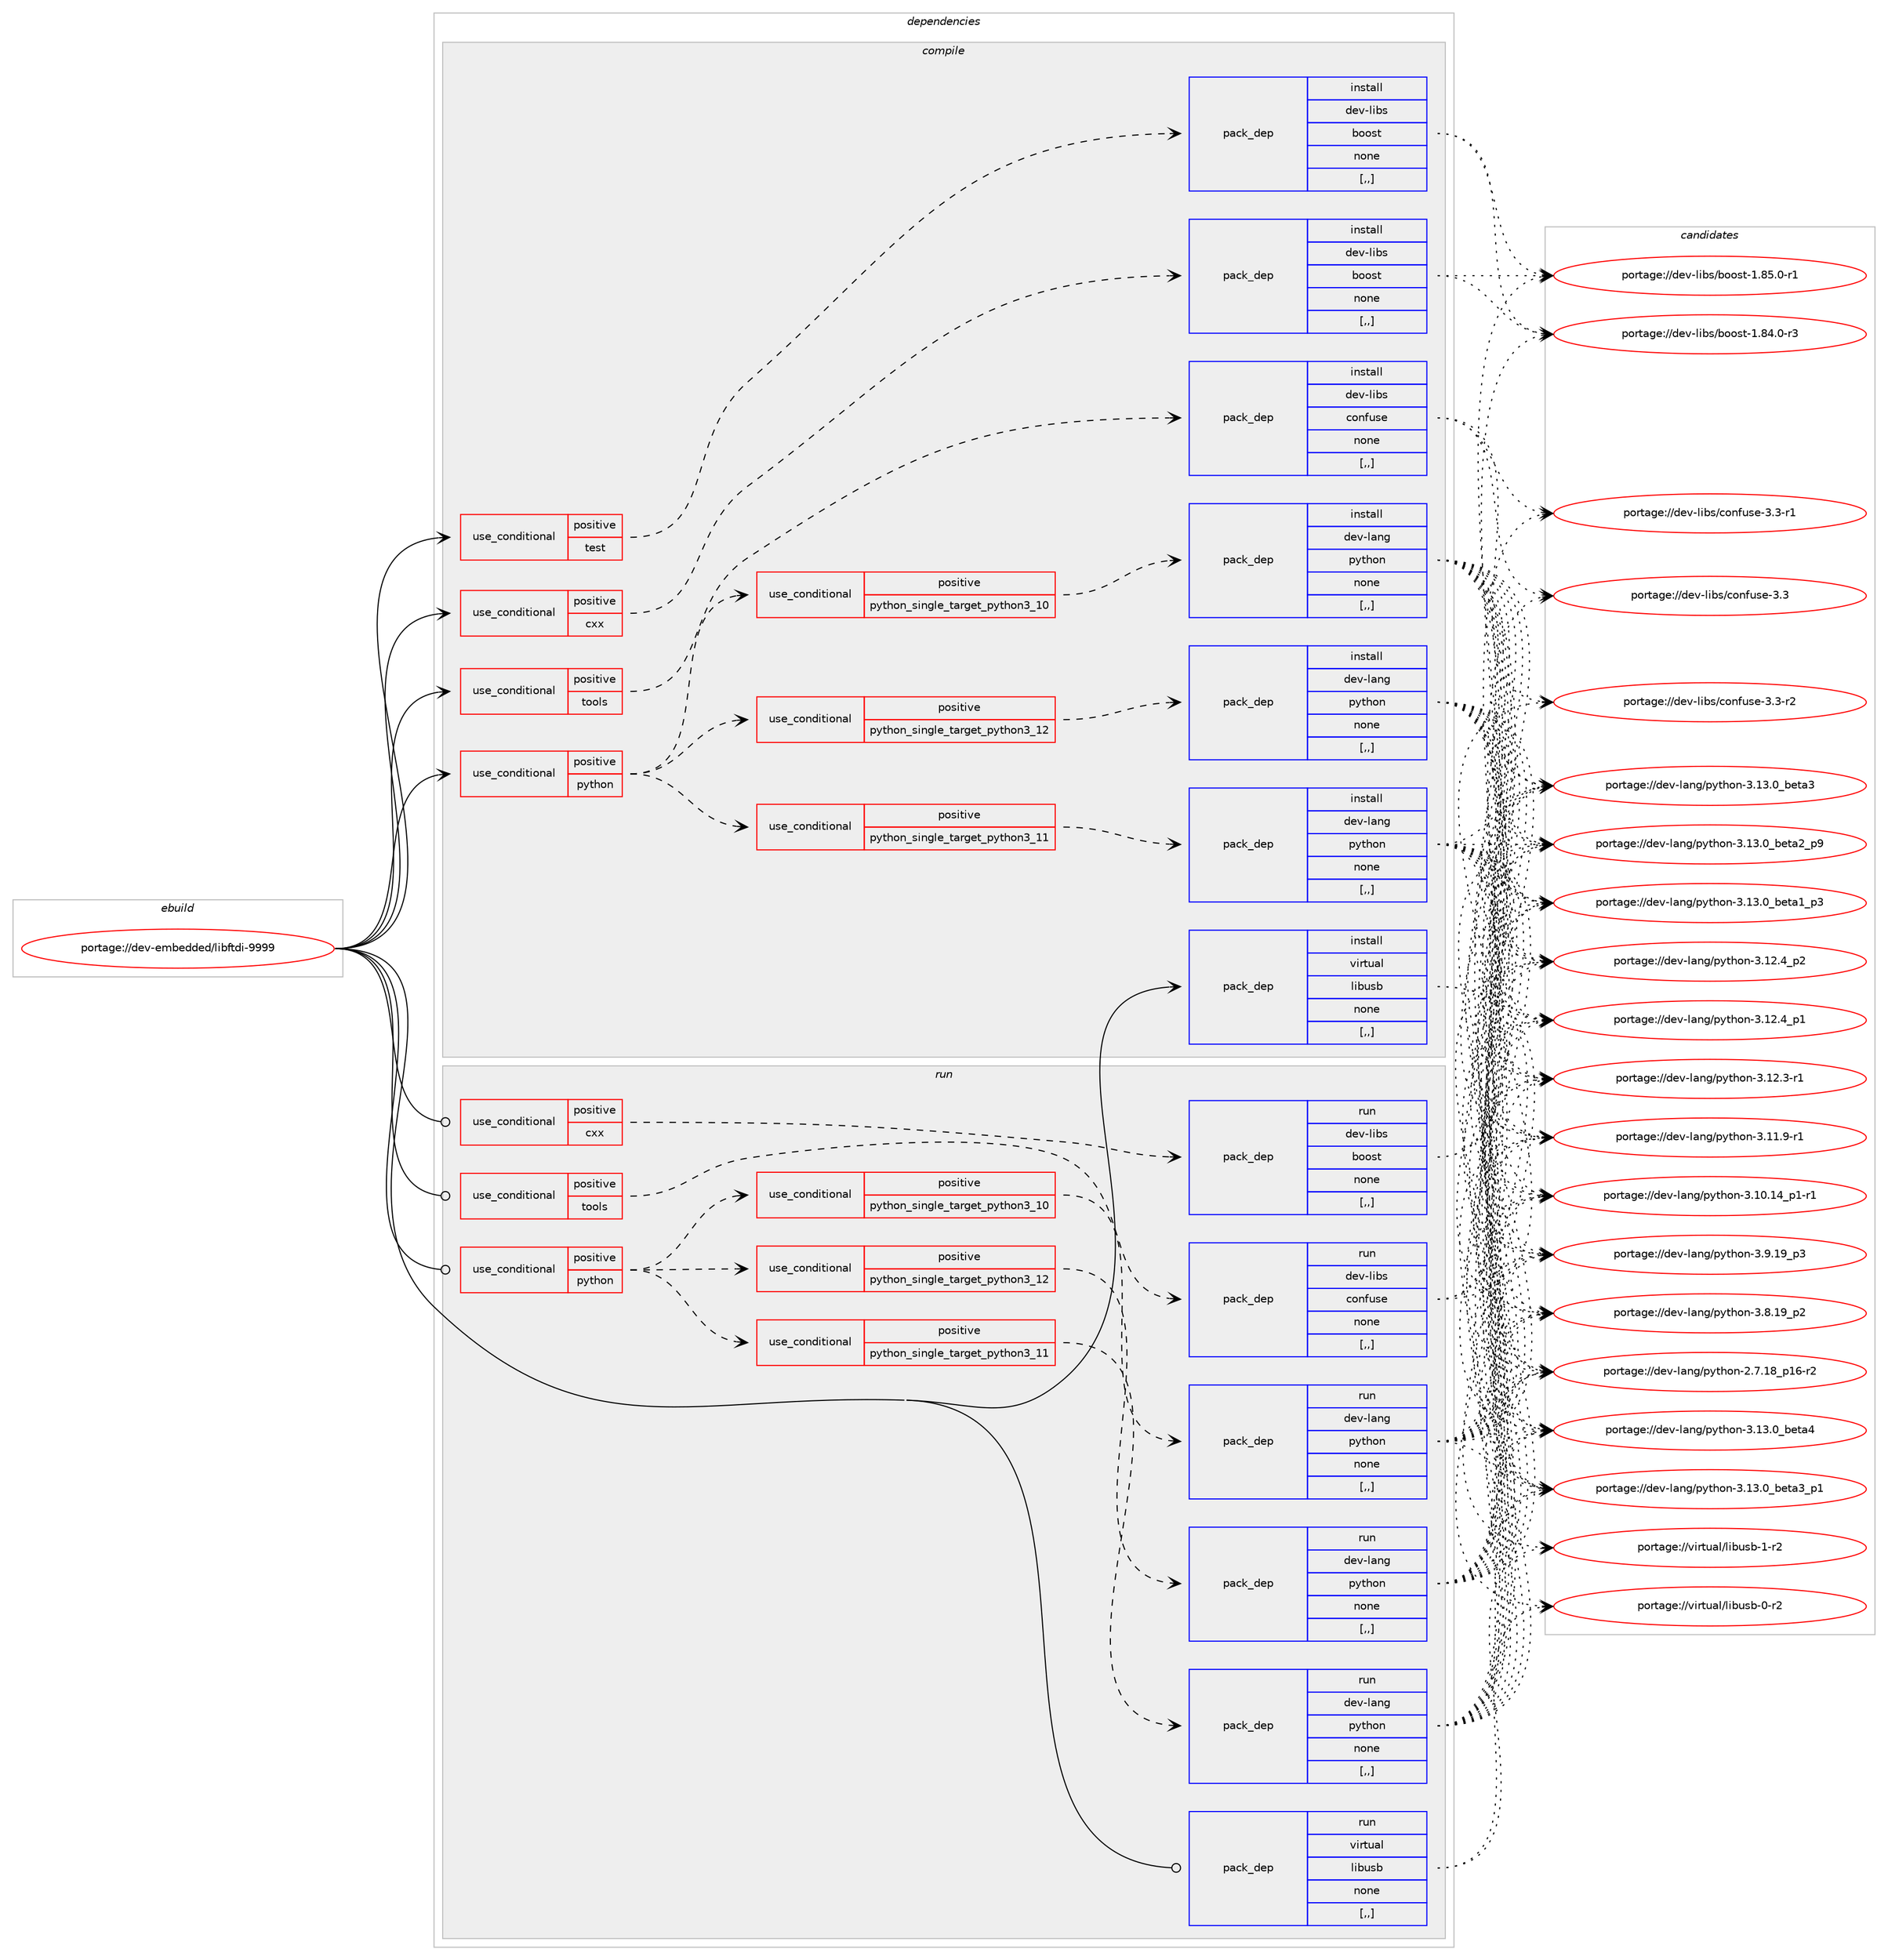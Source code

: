 digraph prolog {

# *************
# Graph options
# *************

newrank=true;
concentrate=true;
compound=true;
graph [rankdir=LR,fontname=Helvetica,fontsize=10,ranksep=1.5];#, ranksep=2.5, nodesep=0.2];
edge  [arrowhead=vee];
node  [fontname=Helvetica,fontsize=10];

# **********
# The ebuild
# **********

subgraph cluster_leftcol {
color=gray;
label=<<i>ebuild</i>>;
id [label="portage://dev-embedded/libftdi-9999", color=red, width=4, href="../dev-embedded/libftdi-9999.svg"];
}

# ****************
# The dependencies
# ****************

subgraph cluster_midcol {
color=gray;
label=<<i>dependencies</i>>;
subgraph cluster_compile {
fillcolor="#eeeeee";
style=filled;
label=<<i>compile</i>>;
subgraph cond19440 {
dependency73484 [label=<<TABLE BORDER="0" CELLBORDER="1" CELLSPACING="0" CELLPADDING="4"><TR><TD ROWSPAN="3" CELLPADDING="10">use_conditional</TD></TR><TR><TD>positive</TD></TR><TR><TD>cxx</TD></TR></TABLE>>, shape=none, color=red];
subgraph pack53091 {
dependency73485 [label=<<TABLE BORDER="0" CELLBORDER="1" CELLSPACING="0" CELLPADDING="4" WIDTH="220"><TR><TD ROWSPAN="6" CELLPADDING="30">pack_dep</TD></TR><TR><TD WIDTH="110">install</TD></TR><TR><TD>dev-libs</TD></TR><TR><TD>boost</TD></TR><TR><TD>none</TD></TR><TR><TD>[,,]</TD></TR></TABLE>>, shape=none, color=blue];
}
dependency73484:e -> dependency73485:w [weight=20,style="dashed",arrowhead="vee"];
}
id:e -> dependency73484:w [weight=20,style="solid",arrowhead="vee"];
subgraph cond19441 {
dependency73486 [label=<<TABLE BORDER="0" CELLBORDER="1" CELLSPACING="0" CELLPADDING="4"><TR><TD ROWSPAN="3" CELLPADDING="10">use_conditional</TD></TR><TR><TD>positive</TD></TR><TR><TD>python</TD></TR></TABLE>>, shape=none, color=red];
subgraph cond19442 {
dependency73487 [label=<<TABLE BORDER="0" CELLBORDER="1" CELLSPACING="0" CELLPADDING="4"><TR><TD ROWSPAN="3" CELLPADDING="10">use_conditional</TD></TR><TR><TD>positive</TD></TR><TR><TD>python_single_target_python3_10</TD></TR></TABLE>>, shape=none, color=red];
subgraph pack53092 {
dependency73488 [label=<<TABLE BORDER="0" CELLBORDER="1" CELLSPACING="0" CELLPADDING="4" WIDTH="220"><TR><TD ROWSPAN="6" CELLPADDING="30">pack_dep</TD></TR><TR><TD WIDTH="110">install</TD></TR><TR><TD>dev-lang</TD></TR><TR><TD>python</TD></TR><TR><TD>none</TD></TR><TR><TD>[,,]</TD></TR></TABLE>>, shape=none, color=blue];
}
dependency73487:e -> dependency73488:w [weight=20,style="dashed",arrowhead="vee"];
}
dependency73486:e -> dependency73487:w [weight=20,style="dashed",arrowhead="vee"];
subgraph cond19443 {
dependency73489 [label=<<TABLE BORDER="0" CELLBORDER="1" CELLSPACING="0" CELLPADDING="4"><TR><TD ROWSPAN="3" CELLPADDING="10">use_conditional</TD></TR><TR><TD>positive</TD></TR><TR><TD>python_single_target_python3_11</TD></TR></TABLE>>, shape=none, color=red];
subgraph pack53093 {
dependency73490 [label=<<TABLE BORDER="0" CELLBORDER="1" CELLSPACING="0" CELLPADDING="4" WIDTH="220"><TR><TD ROWSPAN="6" CELLPADDING="30">pack_dep</TD></TR><TR><TD WIDTH="110">install</TD></TR><TR><TD>dev-lang</TD></TR><TR><TD>python</TD></TR><TR><TD>none</TD></TR><TR><TD>[,,]</TD></TR></TABLE>>, shape=none, color=blue];
}
dependency73489:e -> dependency73490:w [weight=20,style="dashed",arrowhead="vee"];
}
dependency73486:e -> dependency73489:w [weight=20,style="dashed",arrowhead="vee"];
subgraph cond19444 {
dependency73491 [label=<<TABLE BORDER="0" CELLBORDER="1" CELLSPACING="0" CELLPADDING="4"><TR><TD ROWSPAN="3" CELLPADDING="10">use_conditional</TD></TR><TR><TD>positive</TD></TR><TR><TD>python_single_target_python3_12</TD></TR></TABLE>>, shape=none, color=red];
subgraph pack53094 {
dependency73492 [label=<<TABLE BORDER="0" CELLBORDER="1" CELLSPACING="0" CELLPADDING="4" WIDTH="220"><TR><TD ROWSPAN="6" CELLPADDING="30">pack_dep</TD></TR><TR><TD WIDTH="110">install</TD></TR><TR><TD>dev-lang</TD></TR><TR><TD>python</TD></TR><TR><TD>none</TD></TR><TR><TD>[,,]</TD></TR></TABLE>>, shape=none, color=blue];
}
dependency73491:e -> dependency73492:w [weight=20,style="dashed",arrowhead="vee"];
}
dependency73486:e -> dependency73491:w [weight=20,style="dashed",arrowhead="vee"];
}
id:e -> dependency73486:w [weight=20,style="solid",arrowhead="vee"];
subgraph cond19445 {
dependency73493 [label=<<TABLE BORDER="0" CELLBORDER="1" CELLSPACING="0" CELLPADDING="4"><TR><TD ROWSPAN="3" CELLPADDING="10">use_conditional</TD></TR><TR><TD>positive</TD></TR><TR><TD>test</TD></TR></TABLE>>, shape=none, color=red];
subgraph pack53095 {
dependency73494 [label=<<TABLE BORDER="0" CELLBORDER="1" CELLSPACING="0" CELLPADDING="4" WIDTH="220"><TR><TD ROWSPAN="6" CELLPADDING="30">pack_dep</TD></TR><TR><TD WIDTH="110">install</TD></TR><TR><TD>dev-libs</TD></TR><TR><TD>boost</TD></TR><TR><TD>none</TD></TR><TR><TD>[,,]</TD></TR></TABLE>>, shape=none, color=blue];
}
dependency73493:e -> dependency73494:w [weight=20,style="dashed",arrowhead="vee"];
}
id:e -> dependency73493:w [weight=20,style="solid",arrowhead="vee"];
subgraph cond19446 {
dependency73495 [label=<<TABLE BORDER="0" CELLBORDER="1" CELLSPACING="0" CELLPADDING="4"><TR><TD ROWSPAN="3" CELLPADDING="10">use_conditional</TD></TR><TR><TD>positive</TD></TR><TR><TD>tools</TD></TR></TABLE>>, shape=none, color=red];
subgraph pack53096 {
dependency73496 [label=<<TABLE BORDER="0" CELLBORDER="1" CELLSPACING="0" CELLPADDING="4" WIDTH="220"><TR><TD ROWSPAN="6" CELLPADDING="30">pack_dep</TD></TR><TR><TD WIDTH="110">install</TD></TR><TR><TD>dev-libs</TD></TR><TR><TD>confuse</TD></TR><TR><TD>none</TD></TR><TR><TD>[,,]</TD></TR></TABLE>>, shape=none, color=blue];
}
dependency73495:e -> dependency73496:w [weight=20,style="dashed",arrowhead="vee"];
}
id:e -> dependency73495:w [weight=20,style="solid",arrowhead="vee"];
subgraph pack53097 {
dependency73497 [label=<<TABLE BORDER="0" CELLBORDER="1" CELLSPACING="0" CELLPADDING="4" WIDTH="220"><TR><TD ROWSPAN="6" CELLPADDING="30">pack_dep</TD></TR><TR><TD WIDTH="110">install</TD></TR><TR><TD>virtual</TD></TR><TR><TD>libusb</TD></TR><TR><TD>none</TD></TR><TR><TD>[,,]</TD></TR></TABLE>>, shape=none, color=blue];
}
id:e -> dependency73497:w [weight=20,style="solid",arrowhead="vee"];
}
subgraph cluster_compileandrun {
fillcolor="#eeeeee";
style=filled;
label=<<i>compile and run</i>>;
}
subgraph cluster_run {
fillcolor="#eeeeee";
style=filled;
label=<<i>run</i>>;
subgraph cond19447 {
dependency73498 [label=<<TABLE BORDER="0" CELLBORDER="1" CELLSPACING="0" CELLPADDING="4"><TR><TD ROWSPAN="3" CELLPADDING="10">use_conditional</TD></TR><TR><TD>positive</TD></TR><TR><TD>cxx</TD></TR></TABLE>>, shape=none, color=red];
subgraph pack53098 {
dependency73499 [label=<<TABLE BORDER="0" CELLBORDER="1" CELLSPACING="0" CELLPADDING="4" WIDTH="220"><TR><TD ROWSPAN="6" CELLPADDING="30">pack_dep</TD></TR><TR><TD WIDTH="110">run</TD></TR><TR><TD>dev-libs</TD></TR><TR><TD>boost</TD></TR><TR><TD>none</TD></TR><TR><TD>[,,]</TD></TR></TABLE>>, shape=none, color=blue];
}
dependency73498:e -> dependency73499:w [weight=20,style="dashed",arrowhead="vee"];
}
id:e -> dependency73498:w [weight=20,style="solid",arrowhead="odot"];
subgraph cond19448 {
dependency73500 [label=<<TABLE BORDER="0" CELLBORDER="1" CELLSPACING="0" CELLPADDING="4"><TR><TD ROWSPAN="3" CELLPADDING="10">use_conditional</TD></TR><TR><TD>positive</TD></TR><TR><TD>python</TD></TR></TABLE>>, shape=none, color=red];
subgraph cond19449 {
dependency73501 [label=<<TABLE BORDER="0" CELLBORDER="1" CELLSPACING="0" CELLPADDING="4"><TR><TD ROWSPAN="3" CELLPADDING="10">use_conditional</TD></TR><TR><TD>positive</TD></TR><TR><TD>python_single_target_python3_10</TD></TR></TABLE>>, shape=none, color=red];
subgraph pack53099 {
dependency73502 [label=<<TABLE BORDER="0" CELLBORDER="1" CELLSPACING="0" CELLPADDING="4" WIDTH="220"><TR><TD ROWSPAN="6" CELLPADDING="30">pack_dep</TD></TR><TR><TD WIDTH="110">run</TD></TR><TR><TD>dev-lang</TD></TR><TR><TD>python</TD></TR><TR><TD>none</TD></TR><TR><TD>[,,]</TD></TR></TABLE>>, shape=none, color=blue];
}
dependency73501:e -> dependency73502:w [weight=20,style="dashed",arrowhead="vee"];
}
dependency73500:e -> dependency73501:w [weight=20,style="dashed",arrowhead="vee"];
subgraph cond19450 {
dependency73503 [label=<<TABLE BORDER="0" CELLBORDER="1" CELLSPACING="0" CELLPADDING="4"><TR><TD ROWSPAN="3" CELLPADDING="10">use_conditional</TD></TR><TR><TD>positive</TD></TR><TR><TD>python_single_target_python3_11</TD></TR></TABLE>>, shape=none, color=red];
subgraph pack53100 {
dependency73504 [label=<<TABLE BORDER="0" CELLBORDER="1" CELLSPACING="0" CELLPADDING="4" WIDTH="220"><TR><TD ROWSPAN="6" CELLPADDING="30">pack_dep</TD></TR><TR><TD WIDTH="110">run</TD></TR><TR><TD>dev-lang</TD></TR><TR><TD>python</TD></TR><TR><TD>none</TD></TR><TR><TD>[,,]</TD></TR></TABLE>>, shape=none, color=blue];
}
dependency73503:e -> dependency73504:w [weight=20,style="dashed",arrowhead="vee"];
}
dependency73500:e -> dependency73503:w [weight=20,style="dashed",arrowhead="vee"];
subgraph cond19451 {
dependency73505 [label=<<TABLE BORDER="0" CELLBORDER="1" CELLSPACING="0" CELLPADDING="4"><TR><TD ROWSPAN="3" CELLPADDING="10">use_conditional</TD></TR><TR><TD>positive</TD></TR><TR><TD>python_single_target_python3_12</TD></TR></TABLE>>, shape=none, color=red];
subgraph pack53101 {
dependency73506 [label=<<TABLE BORDER="0" CELLBORDER="1" CELLSPACING="0" CELLPADDING="4" WIDTH="220"><TR><TD ROWSPAN="6" CELLPADDING="30">pack_dep</TD></TR><TR><TD WIDTH="110">run</TD></TR><TR><TD>dev-lang</TD></TR><TR><TD>python</TD></TR><TR><TD>none</TD></TR><TR><TD>[,,]</TD></TR></TABLE>>, shape=none, color=blue];
}
dependency73505:e -> dependency73506:w [weight=20,style="dashed",arrowhead="vee"];
}
dependency73500:e -> dependency73505:w [weight=20,style="dashed",arrowhead="vee"];
}
id:e -> dependency73500:w [weight=20,style="solid",arrowhead="odot"];
subgraph cond19452 {
dependency73507 [label=<<TABLE BORDER="0" CELLBORDER="1" CELLSPACING="0" CELLPADDING="4"><TR><TD ROWSPAN="3" CELLPADDING="10">use_conditional</TD></TR><TR><TD>positive</TD></TR><TR><TD>tools</TD></TR></TABLE>>, shape=none, color=red];
subgraph pack53102 {
dependency73508 [label=<<TABLE BORDER="0" CELLBORDER="1" CELLSPACING="0" CELLPADDING="4" WIDTH="220"><TR><TD ROWSPAN="6" CELLPADDING="30">pack_dep</TD></TR><TR><TD WIDTH="110">run</TD></TR><TR><TD>dev-libs</TD></TR><TR><TD>confuse</TD></TR><TR><TD>none</TD></TR><TR><TD>[,,]</TD></TR></TABLE>>, shape=none, color=blue];
}
dependency73507:e -> dependency73508:w [weight=20,style="dashed",arrowhead="vee"];
}
id:e -> dependency73507:w [weight=20,style="solid",arrowhead="odot"];
subgraph pack53103 {
dependency73509 [label=<<TABLE BORDER="0" CELLBORDER="1" CELLSPACING="0" CELLPADDING="4" WIDTH="220"><TR><TD ROWSPAN="6" CELLPADDING="30">pack_dep</TD></TR><TR><TD WIDTH="110">run</TD></TR><TR><TD>virtual</TD></TR><TR><TD>libusb</TD></TR><TR><TD>none</TD></TR><TR><TD>[,,]</TD></TR></TABLE>>, shape=none, color=blue];
}
id:e -> dependency73509:w [weight=20,style="solid",arrowhead="odot"];
}
}

# **************
# The candidates
# **************

subgraph cluster_choices {
rank=same;
color=gray;
label=<<i>candidates</i>>;

subgraph choice53091 {
color=black;
nodesep=1;
choice10010111845108105981154798111111115116454946565346484511449 [label="portage://dev-libs/boost-1.85.0-r1", color=red, width=4,href="../dev-libs/boost-1.85.0-r1.svg"];
choice10010111845108105981154798111111115116454946565246484511451 [label="portage://dev-libs/boost-1.84.0-r3", color=red, width=4,href="../dev-libs/boost-1.84.0-r3.svg"];
dependency73485:e -> choice10010111845108105981154798111111115116454946565346484511449:w [style=dotted,weight="100"];
dependency73485:e -> choice10010111845108105981154798111111115116454946565246484511451:w [style=dotted,weight="100"];
}
subgraph choice53092 {
color=black;
nodesep=1;
choice1001011184510897110103471121211161041111104551464951464895981011169752 [label="portage://dev-lang/python-3.13.0_beta4", color=red, width=4,href="../dev-lang/python-3.13.0_beta4.svg"];
choice10010111845108971101034711212111610411111045514649514648959810111697519511249 [label="portage://dev-lang/python-3.13.0_beta3_p1", color=red, width=4,href="../dev-lang/python-3.13.0_beta3_p1.svg"];
choice1001011184510897110103471121211161041111104551464951464895981011169751 [label="portage://dev-lang/python-3.13.0_beta3", color=red, width=4,href="../dev-lang/python-3.13.0_beta3.svg"];
choice10010111845108971101034711212111610411111045514649514648959810111697509511257 [label="portage://dev-lang/python-3.13.0_beta2_p9", color=red, width=4,href="../dev-lang/python-3.13.0_beta2_p9.svg"];
choice10010111845108971101034711212111610411111045514649514648959810111697499511251 [label="portage://dev-lang/python-3.13.0_beta1_p3", color=red, width=4,href="../dev-lang/python-3.13.0_beta1_p3.svg"];
choice100101118451089711010347112121116104111110455146495046529511250 [label="portage://dev-lang/python-3.12.4_p2", color=red, width=4,href="../dev-lang/python-3.12.4_p2.svg"];
choice100101118451089711010347112121116104111110455146495046529511249 [label="portage://dev-lang/python-3.12.4_p1", color=red, width=4,href="../dev-lang/python-3.12.4_p1.svg"];
choice100101118451089711010347112121116104111110455146495046514511449 [label="portage://dev-lang/python-3.12.3-r1", color=red, width=4,href="../dev-lang/python-3.12.3-r1.svg"];
choice100101118451089711010347112121116104111110455146494946574511449 [label="portage://dev-lang/python-3.11.9-r1", color=red, width=4,href="../dev-lang/python-3.11.9-r1.svg"];
choice100101118451089711010347112121116104111110455146494846495295112494511449 [label="portage://dev-lang/python-3.10.14_p1-r1", color=red, width=4,href="../dev-lang/python-3.10.14_p1-r1.svg"];
choice100101118451089711010347112121116104111110455146574649579511251 [label="portage://dev-lang/python-3.9.19_p3", color=red, width=4,href="../dev-lang/python-3.9.19_p3.svg"];
choice100101118451089711010347112121116104111110455146564649579511250 [label="portage://dev-lang/python-3.8.19_p2", color=red, width=4,href="../dev-lang/python-3.8.19_p2.svg"];
choice100101118451089711010347112121116104111110455046554649569511249544511450 [label="portage://dev-lang/python-2.7.18_p16-r2", color=red, width=4,href="../dev-lang/python-2.7.18_p16-r2.svg"];
dependency73488:e -> choice1001011184510897110103471121211161041111104551464951464895981011169752:w [style=dotted,weight="100"];
dependency73488:e -> choice10010111845108971101034711212111610411111045514649514648959810111697519511249:w [style=dotted,weight="100"];
dependency73488:e -> choice1001011184510897110103471121211161041111104551464951464895981011169751:w [style=dotted,weight="100"];
dependency73488:e -> choice10010111845108971101034711212111610411111045514649514648959810111697509511257:w [style=dotted,weight="100"];
dependency73488:e -> choice10010111845108971101034711212111610411111045514649514648959810111697499511251:w [style=dotted,weight="100"];
dependency73488:e -> choice100101118451089711010347112121116104111110455146495046529511250:w [style=dotted,weight="100"];
dependency73488:e -> choice100101118451089711010347112121116104111110455146495046529511249:w [style=dotted,weight="100"];
dependency73488:e -> choice100101118451089711010347112121116104111110455146495046514511449:w [style=dotted,weight="100"];
dependency73488:e -> choice100101118451089711010347112121116104111110455146494946574511449:w [style=dotted,weight="100"];
dependency73488:e -> choice100101118451089711010347112121116104111110455146494846495295112494511449:w [style=dotted,weight="100"];
dependency73488:e -> choice100101118451089711010347112121116104111110455146574649579511251:w [style=dotted,weight="100"];
dependency73488:e -> choice100101118451089711010347112121116104111110455146564649579511250:w [style=dotted,weight="100"];
dependency73488:e -> choice100101118451089711010347112121116104111110455046554649569511249544511450:w [style=dotted,weight="100"];
}
subgraph choice53093 {
color=black;
nodesep=1;
choice1001011184510897110103471121211161041111104551464951464895981011169752 [label="portage://dev-lang/python-3.13.0_beta4", color=red, width=4,href="../dev-lang/python-3.13.0_beta4.svg"];
choice10010111845108971101034711212111610411111045514649514648959810111697519511249 [label="portage://dev-lang/python-3.13.0_beta3_p1", color=red, width=4,href="../dev-lang/python-3.13.0_beta3_p1.svg"];
choice1001011184510897110103471121211161041111104551464951464895981011169751 [label="portage://dev-lang/python-3.13.0_beta3", color=red, width=4,href="../dev-lang/python-3.13.0_beta3.svg"];
choice10010111845108971101034711212111610411111045514649514648959810111697509511257 [label="portage://dev-lang/python-3.13.0_beta2_p9", color=red, width=4,href="../dev-lang/python-3.13.0_beta2_p9.svg"];
choice10010111845108971101034711212111610411111045514649514648959810111697499511251 [label="portage://dev-lang/python-3.13.0_beta1_p3", color=red, width=4,href="../dev-lang/python-3.13.0_beta1_p3.svg"];
choice100101118451089711010347112121116104111110455146495046529511250 [label="portage://dev-lang/python-3.12.4_p2", color=red, width=4,href="../dev-lang/python-3.12.4_p2.svg"];
choice100101118451089711010347112121116104111110455146495046529511249 [label="portage://dev-lang/python-3.12.4_p1", color=red, width=4,href="../dev-lang/python-3.12.4_p1.svg"];
choice100101118451089711010347112121116104111110455146495046514511449 [label="portage://dev-lang/python-3.12.3-r1", color=red, width=4,href="../dev-lang/python-3.12.3-r1.svg"];
choice100101118451089711010347112121116104111110455146494946574511449 [label="portage://dev-lang/python-3.11.9-r1", color=red, width=4,href="../dev-lang/python-3.11.9-r1.svg"];
choice100101118451089711010347112121116104111110455146494846495295112494511449 [label="portage://dev-lang/python-3.10.14_p1-r1", color=red, width=4,href="../dev-lang/python-3.10.14_p1-r1.svg"];
choice100101118451089711010347112121116104111110455146574649579511251 [label="portage://dev-lang/python-3.9.19_p3", color=red, width=4,href="../dev-lang/python-3.9.19_p3.svg"];
choice100101118451089711010347112121116104111110455146564649579511250 [label="portage://dev-lang/python-3.8.19_p2", color=red, width=4,href="../dev-lang/python-3.8.19_p2.svg"];
choice100101118451089711010347112121116104111110455046554649569511249544511450 [label="portage://dev-lang/python-2.7.18_p16-r2", color=red, width=4,href="../dev-lang/python-2.7.18_p16-r2.svg"];
dependency73490:e -> choice1001011184510897110103471121211161041111104551464951464895981011169752:w [style=dotted,weight="100"];
dependency73490:e -> choice10010111845108971101034711212111610411111045514649514648959810111697519511249:w [style=dotted,weight="100"];
dependency73490:e -> choice1001011184510897110103471121211161041111104551464951464895981011169751:w [style=dotted,weight="100"];
dependency73490:e -> choice10010111845108971101034711212111610411111045514649514648959810111697509511257:w [style=dotted,weight="100"];
dependency73490:e -> choice10010111845108971101034711212111610411111045514649514648959810111697499511251:w [style=dotted,weight="100"];
dependency73490:e -> choice100101118451089711010347112121116104111110455146495046529511250:w [style=dotted,weight="100"];
dependency73490:e -> choice100101118451089711010347112121116104111110455146495046529511249:w [style=dotted,weight="100"];
dependency73490:e -> choice100101118451089711010347112121116104111110455146495046514511449:w [style=dotted,weight="100"];
dependency73490:e -> choice100101118451089711010347112121116104111110455146494946574511449:w [style=dotted,weight="100"];
dependency73490:e -> choice100101118451089711010347112121116104111110455146494846495295112494511449:w [style=dotted,weight="100"];
dependency73490:e -> choice100101118451089711010347112121116104111110455146574649579511251:w [style=dotted,weight="100"];
dependency73490:e -> choice100101118451089711010347112121116104111110455146564649579511250:w [style=dotted,weight="100"];
dependency73490:e -> choice100101118451089711010347112121116104111110455046554649569511249544511450:w [style=dotted,weight="100"];
}
subgraph choice53094 {
color=black;
nodesep=1;
choice1001011184510897110103471121211161041111104551464951464895981011169752 [label="portage://dev-lang/python-3.13.0_beta4", color=red, width=4,href="../dev-lang/python-3.13.0_beta4.svg"];
choice10010111845108971101034711212111610411111045514649514648959810111697519511249 [label="portage://dev-lang/python-3.13.0_beta3_p1", color=red, width=4,href="../dev-lang/python-3.13.0_beta3_p1.svg"];
choice1001011184510897110103471121211161041111104551464951464895981011169751 [label="portage://dev-lang/python-3.13.0_beta3", color=red, width=4,href="../dev-lang/python-3.13.0_beta3.svg"];
choice10010111845108971101034711212111610411111045514649514648959810111697509511257 [label="portage://dev-lang/python-3.13.0_beta2_p9", color=red, width=4,href="../dev-lang/python-3.13.0_beta2_p9.svg"];
choice10010111845108971101034711212111610411111045514649514648959810111697499511251 [label="portage://dev-lang/python-3.13.0_beta1_p3", color=red, width=4,href="../dev-lang/python-3.13.0_beta1_p3.svg"];
choice100101118451089711010347112121116104111110455146495046529511250 [label="portage://dev-lang/python-3.12.4_p2", color=red, width=4,href="../dev-lang/python-3.12.4_p2.svg"];
choice100101118451089711010347112121116104111110455146495046529511249 [label="portage://dev-lang/python-3.12.4_p1", color=red, width=4,href="../dev-lang/python-3.12.4_p1.svg"];
choice100101118451089711010347112121116104111110455146495046514511449 [label="portage://dev-lang/python-3.12.3-r1", color=red, width=4,href="../dev-lang/python-3.12.3-r1.svg"];
choice100101118451089711010347112121116104111110455146494946574511449 [label="portage://dev-lang/python-3.11.9-r1", color=red, width=4,href="../dev-lang/python-3.11.9-r1.svg"];
choice100101118451089711010347112121116104111110455146494846495295112494511449 [label="portage://dev-lang/python-3.10.14_p1-r1", color=red, width=4,href="../dev-lang/python-3.10.14_p1-r1.svg"];
choice100101118451089711010347112121116104111110455146574649579511251 [label="portage://dev-lang/python-3.9.19_p3", color=red, width=4,href="../dev-lang/python-3.9.19_p3.svg"];
choice100101118451089711010347112121116104111110455146564649579511250 [label="portage://dev-lang/python-3.8.19_p2", color=red, width=4,href="../dev-lang/python-3.8.19_p2.svg"];
choice100101118451089711010347112121116104111110455046554649569511249544511450 [label="portage://dev-lang/python-2.7.18_p16-r2", color=red, width=4,href="../dev-lang/python-2.7.18_p16-r2.svg"];
dependency73492:e -> choice1001011184510897110103471121211161041111104551464951464895981011169752:w [style=dotted,weight="100"];
dependency73492:e -> choice10010111845108971101034711212111610411111045514649514648959810111697519511249:w [style=dotted,weight="100"];
dependency73492:e -> choice1001011184510897110103471121211161041111104551464951464895981011169751:w [style=dotted,weight="100"];
dependency73492:e -> choice10010111845108971101034711212111610411111045514649514648959810111697509511257:w [style=dotted,weight="100"];
dependency73492:e -> choice10010111845108971101034711212111610411111045514649514648959810111697499511251:w [style=dotted,weight="100"];
dependency73492:e -> choice100101118451089711010347112121116104111110455146495046529511250:w [style=dotted,weight="100"];
dependency73492:e -> choice100101118451089711010347112121116104111110455146495046529511249:w [style=dotted,weight="100"];
dependency73492:e -> choice100101118451089711010347112121116104111110455146495046514511449:w [style=dotted,weight="100"];
dependency73492:e -> choice100101118451089711010347112121116104111110455146494946574511449:w [style=dotted,weight="100"];
dependency73492:e -> choice100101118451089711010347112121116104111110455146494846495295112494511449:w [style=dotted,weight="100"];
dependency73492:e -> choice100101118451089711010347112121116104111110455146574649579511251:w [style=dotted,weight="100"];
dependency73492:e -> choice100101118451089711010347112121116104111110455146564649579511250:w [style=dotted,weight="100"];
dependency73492:e -> choice100101118451089711010347112121116104111110455046554649569511249544511450:w [style=dotted,weight="100"];
}
subgraph choice53095 {
color=black;
nodesep=1;
choice10010111845108105981154798111111115116454946565346484511449 [label="portage://dev-libs/boost-1.85.0-r1", color=red, width=4,href="../dev-libs/boost-1.85.0-r1.svg"];
choice10010111845108105981154798111111115116454946565246484511451 [label="portage://dev-libs/boost-1.84.0-r3", color=red, width=4,href="../dev-libs/boost-1.84.0-r3.svg"];
dependency73494:e -> choice10010111845108105981154798111111115116454946565346484511449:w [style=dotted,weight="100"];
dependency73494:e -> choice10010111845108105981154798111111115116454946565246484511451:w [style=dotted,weight="100"];
}
subgraph choice53096 {
color=black;
nodesep=1;
choice10010111845108105981154799111110102117115101455146514511450 [label="portage://dev-libs/confuse-3.3-r2", color=red, width=4,href="../dev-libs/confuse-3.3-r2.svg"];
choice10010111845108105981154799111110102117115101455146514511449 [label="portage://dev-libs/confuse-3.3-r1", color=red, width=4,href="../dev-libs/confuse-3.3-r1.svg"];
choice1001011184510810598115479911111010211711510145514651 [label="portage://dev-libs/confuse-3.3", color=red, width=4,href="../dev-libs/confuse-3.3.svg"];
dependency73496:e -> choice10010111845108105981154799111110102117115101455146514511450:w [style=dotted,weight="100"];
dependency73496:e -> choice10010111845108105981154799111110102117115101455146514511449:w [style=dotted,weight="100"];
dependency73496:e -> choice1001011184510810598115479911111010211711510145514651:w [style=dotted,weight="100"];
}
subgraph choice53097 {
color=black;
nodesep=1;
choice1181051141161179710847108105981171159845494511450 [label="portage://virtual/libusb-1-r2", color=red, width=4,href="../virtual/libusb-1-r2.svg"];
choice1181051141161179710847108105981171159845484511450 [label="portage://virtual/libusb-0-r2", color=red, width=4,href="../virtual/libusb-0-r2.svg"];
dependency73497:e -> choice1181051141161179710847108105981171159845494511450:w [style=dotted,weight="100"];
dependency73497:e -> choice1181051141161179710847108105981171159845484511450:w [style=dotted,weight="100"];
}
subgraph choice53098 {
color=black;
nodesep=1;
choice10010111845108105981154798111111115116454946565346484511449 [label="portage://dev-libs/boost-1.85.0-r1", color=red, width=4,href="../dev-libs/boost-1.85.0-r1.svg"];
choice10010111845108105981154798111111115116454946565246484511451 [label="portage://dev-libs/boost-1.84.0-r3", color=red, width=4,href="../dev-libs/boost-1.84.0-r3.svg"];
dependency73499:e -> choice10010111845108105981154798111111115116454946565346484511449:w [style=dotted,weight="100"];
dependency73499:e -> choice10010111845108105981154798111111115116454946565246484511451:w [style=dotted,weight="100"];
}
subgraph choice53099 {
color=black;
nodesep=1;
choice1001011184510897110103471121211161041111104551464951464895981011169752 [label="portage://dev-lang/python-3.13.0_beta4", color=red, width=4,href="../dev-lang/python-3.13.0_beta4.svg"];
choice10010111845108971101034711212111610411111045514649514648959810111697519511249 [label="portage://dev-lang/python-3.13.0_beta3_p1", color=red, width=4,href="../dev-lang/python-3.13.0_beta3_p1.svg"];
choice1001011184510897110103471121211161041111104551464951464895981011169751 [label="portage://dev-lang/python-3.13.0_beta3", color=red, width=4,href="../dev-lang/python-3.13.0_beta3.svg"];
choice10010111845108971101034711212111610411111045514649514648959810111697509511257 [label="portage://dev-lang/python-3.13.0_beta2_p9", color=red, width=4,href="../dev-lang/python-3.13.0_beta2_p9.svg"];
choice10010111845108971101034711212111610411111045514649514648959810111697499511251 [label="portage://dev-lang/python-3.13.0_beta1_p3", color=red, width=4,href="../dev-lang/python-3.13.0_beta1_p3.svg"];
choice100101118451089711010347112121116104111110455146495046529511250 [label="portage://dev-lang/python-3.12.4_p2", color=red, width=4,href="../dev-lang/python-3.12.4_p2.svg"];
choice100101118451089711010347112121116104111110455146495046529511249 [label="portage://dev-lang/python-3.12.4_p1", color=red, width=4,href="../dev-lang/python-3.12.4_p1.svg"];
choice100101118451089711010347112121116104111110455146495046514511449 [label="portage://dev-lang/python-3.12.3-r1", color=red, width=4,href="../dev-lang/python-3.12.3-r1.svg"];
choice100101118451089711010347112121116104111110455146494946574511449 [label="portage://dev-lang/python-3.11.9-r1", color=red, width=4,href="../dev-lang/python-3.11.9-r1.svg"];
choice100101118451089711010347112121116104111110455146494846495295112494511449 [label="portage://dev-lang/python-3.10.14_p1-r1", color=red, width=4,href="../dev-lang/python-3.10.14_p1-r1.svg"];
choice100101118451089711010347112121116104111110455146574649579511251 [label="portage://dev-lang/python-3.9.19_p3", color=red, width=4,href="../dev-lang/python-3.9.19_p3.svg"];
choice100101118451089711010347112121116104111110455146564649579511250 [label="portage://dev-lang/python-3.8.19_p2", color=red, width=4,href="../dev-lang/python-3.8.19_p2.svg"];
choice100101118451089711010347112121116104111110455046554649569511249544511450 [label="portage://dev-lang/python-2.7.18_p16-r2", color=red, width=4,href="../dev-lang/python-2.7.18_p16-r2.svg"];
dependency73502:e -> choice1001011184510897110103471121211161041111104551464951464895981011169752:w [style=dotted,weight="100"];
dependency73502:e -> choice10010111845108971101034711212111610411111045514649514648959810111697519511249:w [style=dotted,weight="100"];
dependency73502:e -> choice1001011184510897110103471121211161041111104551464951464895981011169751:w [style=dotted,weight="100"];
dependency73502:e -> choice10010111845108971101034711212111610411111045514649514648959810111697509511257:w [style=dotted,weight="100"];
dependency73502:e -> choice10010111845108971101034711212111610411111045514649514648959810111697499511251:w [style=dotted,weight="100"];
dependency73502:e -> choice100101118451089711010347112121116104111110455146495046529511250:w [style=dotted,weight="100"];
dependency73502:e -> choice100101118451089711010347112121116104111110455146495046529511249:w [style=dotted,weight="100"];
dependency73502:e -> choice100101118451089711010347112121116104111110455146495046514511449:w [style=dotted,weight="100"];
dependency73502:e -> choice100101118451089711010347112121116104111110455146494946574511449:w [style=dotted,weight="100"];
dependency73502:e -> choice100101118451089711010347112121116104111110455146494846495295112494511449:w [style=dotted,weight="100"];
dependency73502:e -> choice100101118451089711010347112121116104111110455146574649579511251:w [style=dotted,weight="100"];
dependency73502:e -> choice100101118451089711010347112121116104111110455146564649579511250:w [style=dotted,weight="100"];
dependency73502:e -> choice100101118451089711010347112121116104111110455046554649569511249544511450:w [style=dotted,weight="100"];
}
subgraph choice53100 {
color=black;
nodesep=1;
choice1001011184510897110103471121211161041111104551464951464895981011169752 [label="portage://dev-lang/python-3.13.0_beta4", color=red, width=4,href="../dev-lang/python-3.13.0_beta4.svg"];
choice10010111845108971101034711212111610411111045514649514648959810111697519511249 [label="portage://dev-lang/python-3.13.0_beta3_p1", color=red, width=4,href="../dev-lang/python-3.13.0_beta3_p1.svg"];
choice1001011184510897110103471121211161041111104551464951464895981011169751 [label="portage://dev-lang/python-3.13.0_beta3", color=red, width=4,href="../dev-lang/python-3.13.0_beta3.svg"];
choice10010111845108971101034711212111610411111045514649514648959810111697509511257 [label="portage://dev-lang/python-3.13.0_beta2_p9", color=red, width=4,href="../dev-lang/python-3.13.0_beta2_p9.svg"];
choice10010111845108971101034711212111610411111045514649514648959810111697499511251 [label="portage://dev-lang/python-3.13.0_beta1_p3", color=red, width=4,href="../dev-lang/python-3.13.0_beta1_p3.svg"];
choice100101118451089711010347112121116104111110455146495046529511250 [label="portage://dev-lang/python-3.12.4_p2", color=red, width=4,href="../dev-lang/python-3.12.4_p2.svg"];
choice100101118451089711010347112121116104111110455146495046529511249 [label="portage://dev-lang/python-3.12.4_p1", color=red, width=4,href="../dev-lang/python-3.12.4_p1.svg"];
choice100101118451089711010347112121116104111110455146495046514511449 [label="portage://dev-lang/python-3.12.3-r1", color=red, width=4,href="../dev-lang/python-3.12.3-r1.svg"];
choice100101118451089711010347112121116104111110455146494946574511449 [label="portage://dev-lang/python-3.11.9-r1", color=red, width=4,href="../dev-lang/python-3.11.9-r1.svg"];
choice100101118451089711010347112121116104111110455146494846495295112494511449 [label="portage://dev-lang/python-3.10.14_p1-r1", color=red, width=4,href="../dev-lang/python-3.10.14_p1-r1.svg"];
choice100101118451089711010347112121116104111110455146574649579511251 [label="portage://dev-lang/python-3.9.19_p3", color=red, width=4,href="../dev-lang/python-3.9.19_p3.svg"];
choice100101118451089711010347112121116104111110455146564649579511250 [label="portage://dev-lang/python-3.8.19_p2", color=red, width=4,href="../dev-lang/python-3.8.19_p2.svg"];
choice100101118451089711010347112121116104111110455046554649569511249544511450 [label="portage://dev-lang/python-2.7.18_p16-r2", color=red, width=4,href="../dev-lang/python-2.7.18_p16-r2.svg"];
dependency73504:e -> choice1001011184510897110103471121211161041111104551464951464895981011169752:w [style=dotted,weight="100"];
dependency73504:e -> choice10010111845108971101034711212111610411111045514649514648959810111697519511249:w [style=dotted,weight="100"];
dependency73504:e -> choice1001011184510897110103471121211161041111104551464951464895981011169751:w [style=dotted,weight="100"];
dependency73504:e -> choice10010111845108971101034711212111610411111045514649514648959810111697509511257:w [style=dotted,weight="100"];
dependency73504:e -> choice10010111845108971101034711212111610411111045514649514648959810111697499511251:w [style=dotted,weight="100"];
dependency73504:e -> choice100101118451089711010347112121116104111110455146495046529511250:w [style=dotted,weight="100"];
dependency73504:e -> choice100101118451089711010347112121116104111110455146495046529511249:w [style=dotted,weight="100"];
dependency73504:e -> choice100101118451089711010347112121116104111110455146495046514511449:w [style=dotted,weight="100"];
dependency73504:e -> choice100101118451089711010347112121116104111110455146494946574511449:w [style=dotted,weight="100"];
dependency73504:e -> choice100101118451089711010347112121116104111110455146494846495295112494511449:w [style=dotted,weight="100"];
dependency73504:e -> choice100101118451089711010347112121116104111110455146574649579511251:w [style=dotted,weight="100"];
dependency73504:e -> choice100101118451089711010347112121116104111110455146564649579511250:w [style=dotted,weight="100"];
dependency73504:e -> choice100101118451089711010347112121116104111110455046554649569511249544511450:w [style=dotted,weight="100"];
}
subgraph choice53101 {
color=black;
nodesep=1;
choice1001011184510897110103471121211161041111104551464951464895981011169752 [label="portage://dev-lang/python-3.13.0_beta4", color=red, width=4,href="../dev-lang/python-3.13.0_beta4.svg"];
choice10010111845108971101034711212111610411111045514649514648959810111697519511249 [label="portage://dev-lang/python-3.13.0_beta3_p1", color=red, width=4,href="../dev-lang/python-3.13.0_beta3_p1.svg"];
choice1001011184510897110103471121211161041111104551464951464895981011169751 [label="portage://dev-lang/python-3.13.0_beta3", color=red, width=4,href="../dev-lang/python-3.13.0_beta3.svg"];
choice10010111845108971101034711212111610411111045514649514648959810111697509511257 [label="portage://dev-lang/python-3.13.0_beta2_p9", color=red, width=4,href="../dev-lang/python-3.13.0_beta2_p9.svg"];
choice10010111845108971101034711212111610411111045514649514648959810111697499511251 [label="portage://dev-lang/python-3.13.0_beta1_p3", color=red, width=4,href="../dev-lang/python-3.13.0_beta1_p3.svg"];
choice100101118451089711010347112121116104111110455146495046529511250 [label="portage://dev-lang/python-3.12.4_p2", color=red, width=4,href="../dev-lang/python-3.12.4_p2.svg"];
choice100101118451089711010347112121116104111110455146495046529511249 [label="portage://dev-lang/python-3.12.4_p1", color=red, width=4,href="../dev-lang/python-3.12.4_p1.svg"];
choice100101118451089711010347112121116104111110455146495046514511449 [label="portage://dev-lang/python-3.12.3-r1", color=red, width=4,href="../dev-lang/python-3.12.3-r1.svg"];
choice100101118451089711010347112121116104111110455146494946574511449 [label="portage://dev-lang/python-3.11.9-r1", color=red, width=4,href="../dev-lang/python-3.11.9-r1.svg"];
choice100101118451089711010347112121116104111110455146494846495295112494511449 [label="portage://dev-lang/python-3.10.14_p1-r1", color=red, width=4,href="../dev-lang/python-3.10.14_p1-r1.svg"];
choice100101118451089711010347112121116104111110455146574649579511251 [label="portage://dev-lang/python-3.9.19_p3", color=red, width=4,href="../dev-lang/python-3.9.19_p3.svg"];
choice100101118451089711010347112121116104111110455146564649579511250 [label="portage://dev-lang/python-3.8.19_p2", color=red, width=4,href="../dev-lang/python-3.8.19_p2.svg"];
choice100101118451089711010347112121116104111110455046554649569511249544511450 [label="portage://dev-lang/python-2.7.18_p16-r2", color=red, width=4,href="../dev-lang/python-2.7.18_p16-r2.svg"];
dependency73506:e -> choice1001011184510897110103471121211161041111104551464951464895981011169752:w [style=dotted,weight="100"];
dependency73506:e -> choice10010111845108971101034711212111610411111045514649514648959810111697519511249:w [style=dotted,weight="100"];
dependency73506:e -> choice1001011184510897110103471121211161041111104551464951464895981011169751:w [style=dotted,weight="100"];
dependency73506:e -> choice10010111845108971101034711212111610411111045514649514648959810111697509511257:w [style=dotted,weight="100"];
dependency73506:e -> choice10010111845108971101034711212111610411111045514649514648959810111697499511251:w [style=dotted,weight="100"];
dependency73506:e -> choice100101118451089711010347112121116104111110455146495046529511250:w [style=dotted,weight="100"];
dependency73506:e -> choice100101118451089711010347112121116104111110455146495046529511249:w [style=dotted,weight="100"];
dependency73506:e -> choice100101118451089711010347112121116104111110455146495046514511449:w [style=dotted,weight="100"];
dependency73506:e -> choice100101118451089711010347112121116104111110455146494946574511449:w [style=dotted,weight="100"];
dependency73506:e -> choice100101118451089711010347112121116104111110455146494846495295112494511449:w [style=dotted,weight="100"];
dependency73506:e -> choice100101118451089711010347112121116104111110455146574649579511251:w [style=dotted,weight="100"];
dependency73506:e -> choice100101118451089711010347112121116104111110455146564649579511250:w [style=dotted,weight="100"];
dependency73506:e -> choice100101118451089711010347112121116104111110455046554649569511249544511450:w [style=dotted,weight="100"];
}
subgraph choice53102 {
color=black;
nodesep=1;
choice10010111845108105981154799111110102117115101455146514511450 [label="portage://dev-libs/confuse-3.3-r2", color=red, width=4,href="../dev-libs/confuse-3.3-r2.svg"];
choice10010111845108105981154799111110102117115101455146514511449 [label="portage://dev-libs/confuse-3.3-r1", color=red, width=4,href="../dev-libs/confuse-3.3-r1.svg"];
choice1001011184510810598115479911111010211711510145514651 [label="portage://dev-libs/confuse-3.3", color=red, width=4,href="../dev-libs/confuse-3.3.svg"];
dependency73508:e -> choice10010111845108105981154799111110102117115101455146514511450:w [style=dotted,weight="100"];
dependency73508:e -> choice10010111845108105981154799111110102117115101455146514511449:w [style=dotted,weight="100"];
dependency73508:e -> choice1001011184510810598115479911111010211711510145514651:w [style=dotted,weight="100"];
}
subgraph choice53103 {
color=black;
nodesep=1;
choice1181051141161179710847108105981171159845494511450 [label="portage://virtual/libusb-1-r2", color=red, width=4,href="../virtual/libusb-1-r2.svg"];
choice1181051141161179710847108105981171159845484511450 [label="portage://virtual/libusb-0-r2", color=red, width=4,href="../virtual/libusb-0-r2.svg"];
dependency73509:e -> choice1181051141161179710847108105981171159845494511450:w [style=dotted,weight="100"];
dependency73509:e -> choice1181051141161179710847108105981171159845484511450:w [style=dotted,weight="100"];
}
}

}
